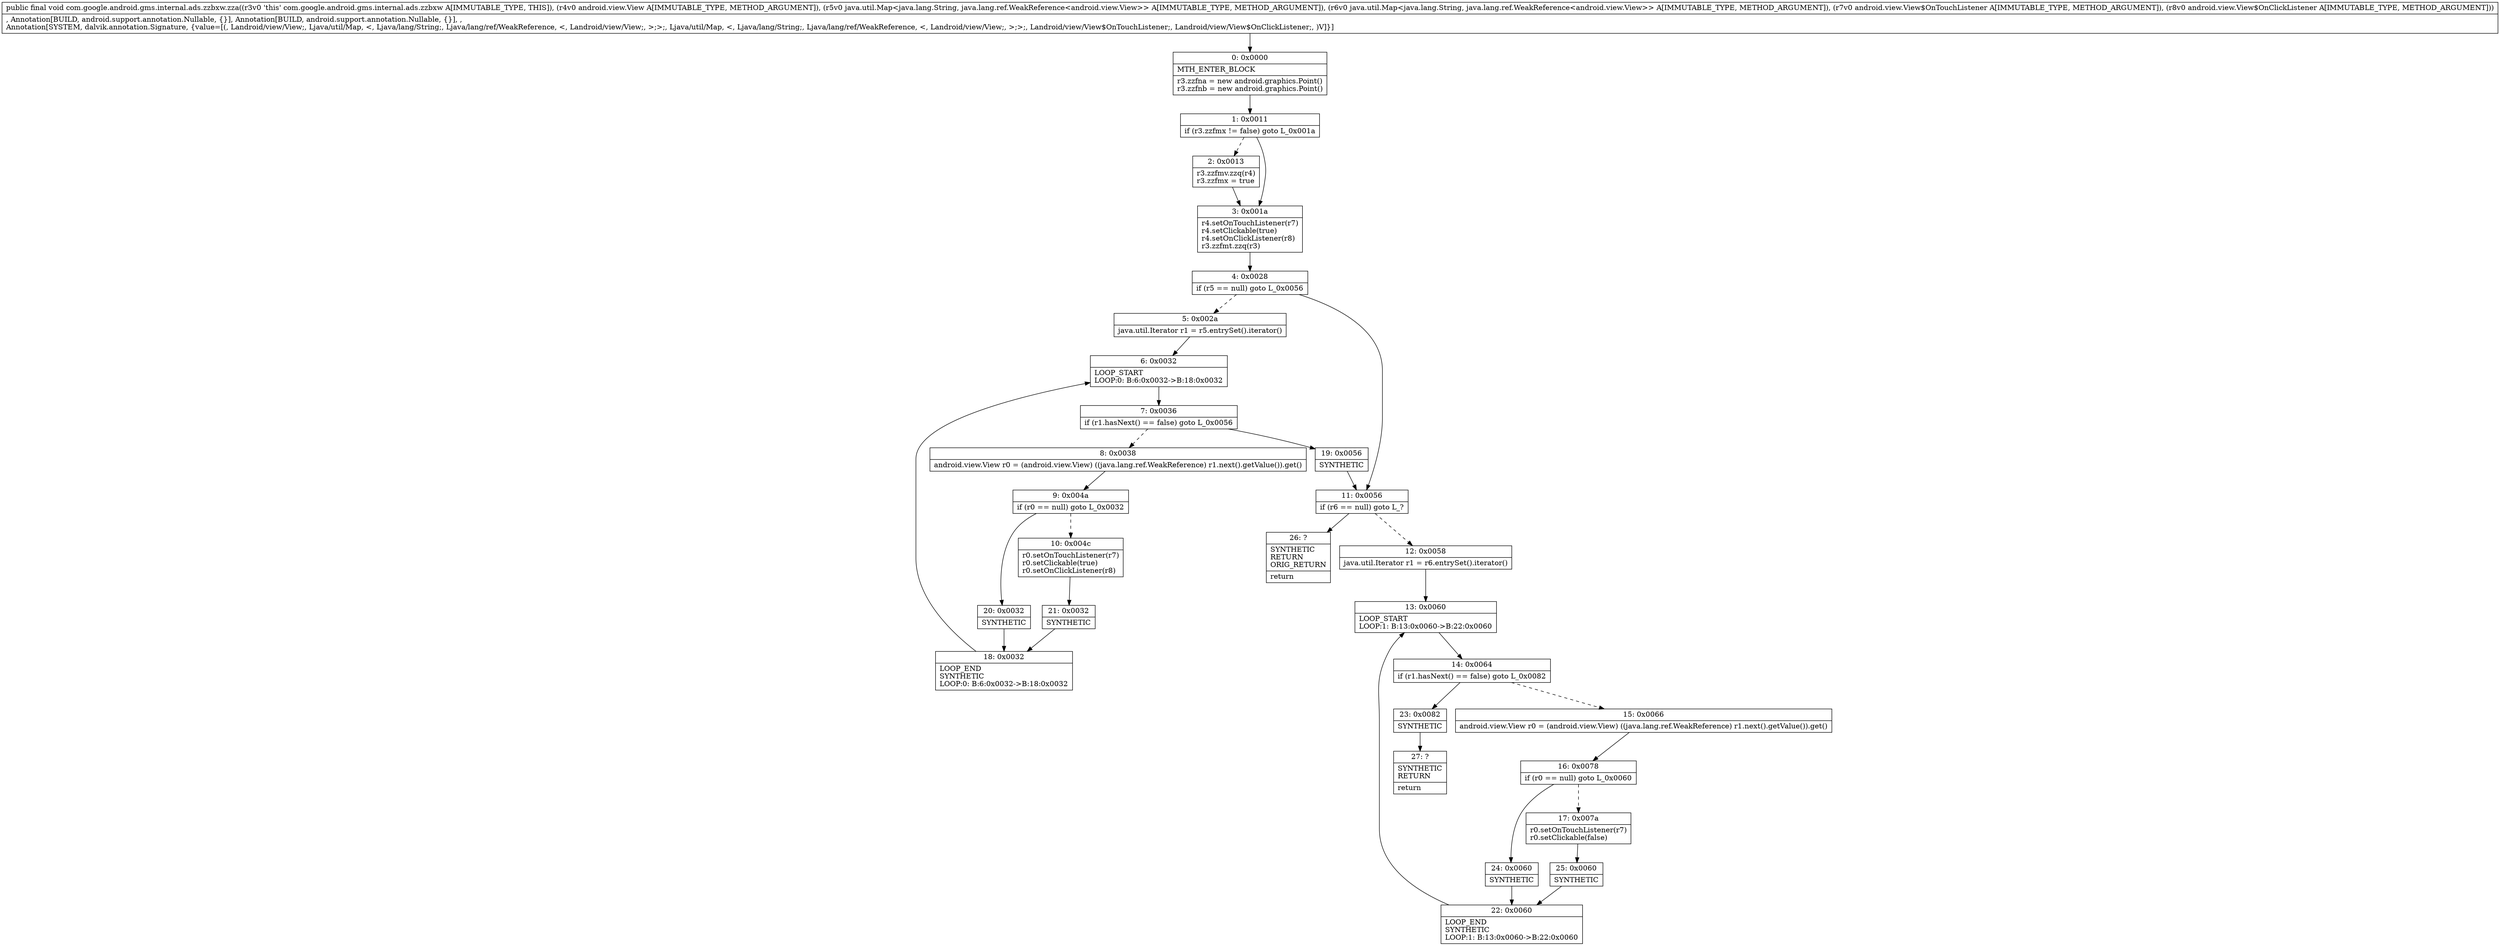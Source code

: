 digraph "CFG forcom.google.android.gms.internal.ads.zzbxw.zza(Landroid\/view\/View;Ljava\/util\/Map;Ljava\/util\/Map;Landroid\/view\/View$OnTouchListener;Landroid\/view\/View$OnClickListener;)V" {
Node_0 [shape=record,label="{0\:\ 0x0000|MTH_ENTER_BLOCK\l|r3.zzfna = new android.graphics.Point()\lr3.zzfnb = new android.graphics.Point()\l}"];
Node_1 [shape=record,label="{1\:\ 0x0011|if (r3.zzfmx != false) goto L_0x001a\l}"];
Node_2 [shape=record,label="{2\:\ 0x0013|r3.zzfmv.zzq(r4)\lr3.zzfmx = true\l}"];
Node_3 [shape=record,label="{3\:\ 0x001a|r4.setOnTouchListener(r7)\lr4.setClickable(true)\lr4.setOnClickListener(r8)\lr3.zzfmt.zzq(r3)\l}"];
Node_4 [shape=record,label="{4\:\ 0x0028|if (r5 == null) goto L_0x0056\l}"];
Node_5 [shape=record,label="{5\:\ 0x002a|java.util.Iterator r1 = r5.entrySet().iterator()\l}"];
Node_6 [shape=record,label="{6\:\ 0x0032|LOOP_START\lLOOP:0: B:6:0x0032\-\>B:18:0x0032\l}"];
Node_7 [shape=record,label="{7\:\ 0x0036|if (r1.hasNext() == false) goto L_0x0056\l}"];
Node_8 [shape=record,label="{8\:\ 0x0038|android.view.View r0 = (android.view.View) ((java.lang.ref.WeakReference) r1.next().getValue()).get()\l}"];
Node_9 [shape=record,label="{9\:\ 0x004a|if (r0 == null) goto L_0x0032\l}"];
Node_10 [shape=record,label="{10\:\ 0x004c|r0.setOnTouchListener(r7)\lr0.setClickable(true)\lr0.setOnClickListener(r8)\l}"];
Node_11 [shape=record,label="{11\:\ 0x0056|if (r6 == null) goto L_?\l}"];
Node_12 [shape=record,label="{12\:\ 0x0058|java.util.Iterator r1 = r6.entrySet().iterator()\l}"];
Node_13 [shape=record,label="{13\:\ 0x0060|LOOP_START\lLOOP:1: B:13:0x0060\-\>B:22:0x0060\l}"];
Node_14 [shape=record,label="{14\:\ 0x0064|if (r1.hasNext() == false) goto L_0x0082\l}"];
Node_15 [shape=record,label="{15\:\ 0x0066|android.view.View r0 = (android.view.View) ((java.lang.ref.WeakReference) r1.next().getValue()).get()\l}"];
Node_16 [shape=record,label="{16\:\ 0x0078|if (r0 == null) goto L_0x0060\l}"];
Node_17 [shape=record,label="{17\:\ 0x007a|r0.setOnTouchListener(r7)\lr0.setClickable(false)\l}"];
Node_18 [shape=record,label="{18\:\ 0x0032|LOOP_END\lSYNTHETIC\lLOOP:0: B:6:0x0032\-\>B:18:0x0032\l}"];
Node_19 [shape=record,label="{19\:\ 0x0056|SYNTHETIC\l}"];
Node_20 [shape=record,label="{20\:\ 0x0032|SYNTHETIC\l}"];
Node_21 [shape=record,label="{21\:\ 0x0032|SYNTHETIC\l}"];
Node_22 [shape=record,label="{22\:\ 0x0060|LOOP_END\lSYNTHETIC\lLOOP:1: B:13:0x0060\-\>B:22:0x0060\l}"];
Node_23 [shape=record,label="{23\:\ 0x0082|SYNTHETIC\l}"];
Node_24 [shape=record,label="{24\:\ 0x0060|SYNTHETIC\l}"];
Node_25 [shape=record,label="{25\:\ 0x0060|SYNTHETIC\l}"];
Node_26 [shape=record,label="{26\:\ ?|SYNTHETIC\lRETURN\lORIG_RETURN\l|return\l}"];
Node_27 [shape=record,label="{27\:\ ?|SYNTHETIC\lRETURN\l|return\l}"];
MethodNode[shape=record,label="{public final void com.google.android.gms.internal.ads.zzbxw.zza((r3v0 'this' com.google.android.gms.internal.ads.zzbxw A[IMMUTABLE_TYPE, THIS]), (r4v0 android.view.View A[IMMUTABLE_TYPE, METHOD_ARGUMENT]), (r5v0 java.util.Map\<java.lang.String, java.lang.ref.WeakReference\<android.view.View\>\> A[IMMUTABLE_TYPE, METHOD_ARGUMENT]), (r6v0 java.util.Map\<java.lang.String, java.lang.ref.WeakReference\<android.view.View\>\> A[IMMUTABLE_TYPE, METHOD_ARGUMENT]), (r7v0 android.view.View$OnTouchListener A[IMMUTABLE_TYPE, METHOD_ARGUMENT]), (r8v0 android.view.View$OnClickListener A[IMMUTABLE_TYPE, METHOD_ARGUMENT]))  | , Annotation[BUILD, android.support.annotation.Nullable, \{\}], Annotation[BUILD, android.support.annotation.Nullable, \{\}], , \lAnnotation[SYSTEM, dalvik.annotation.Signature, \{value=[(, Landroid\/view\/View;, Ljava\/util\/Map, \<, Ljava\/lang\/String;, Ljava\/lang\/ref\/WeakReference, \<, Landroid\/view\/View;, \>;\>;, Ljava\/util\/Map, \<, Ljava\/lang\/String;, Ljava\/lang\/ref\/WeakReference, \<, Landroid\/view\/View;, \>;\>;, Landroid\/view\/View$OnTouchListener;, Landroid\/view\/View$OnClickListener;, )V]\}]\l}"];
MethodNode -> Node_0;
Node_0 -> Node_1;
Node_1 -> Node_2[style=dashed];
Node_1 -> Node_3;
Node_2 -> Node_3;
Node_3 -> Node_4;
Node_4 -> Node_5[style=dashed];
Node_4 -> Node_11;
Node_5 -> Node_6;
Node_6 -> Node_7;
Node_7 -> Node_8[style=dashed];
Node_7 -> Node_19;
Node_8 -> Node_9;
Node_9 -> Node_10[style=dashed];
Node_9 -> Node_20;
Node_10 -> Node_21;
Node_11 -> Node_12[style=dashed];
Node_11 -> Node_26;
Node_12 -> Node_13;
Node_13 -> Node_14;
Node_14 -> Node_15[style=dashed];
Node_14 -> Node_23;
Node_15 -> Node_16;
Node_16 -> Node_17[style=dashed];
Node_16 -> Node_24;
Node_17 -> Node_25;
Node_18 -> Node_6;
Node_19 -> Node_11;
Node_20 -> Node_18;
Node_21 -> Node_18;
Node_22 -> Node_13;
Node_23 -> Node_27;
Node_24 -> Node_22;
Node_25 -> Node_22;
}

